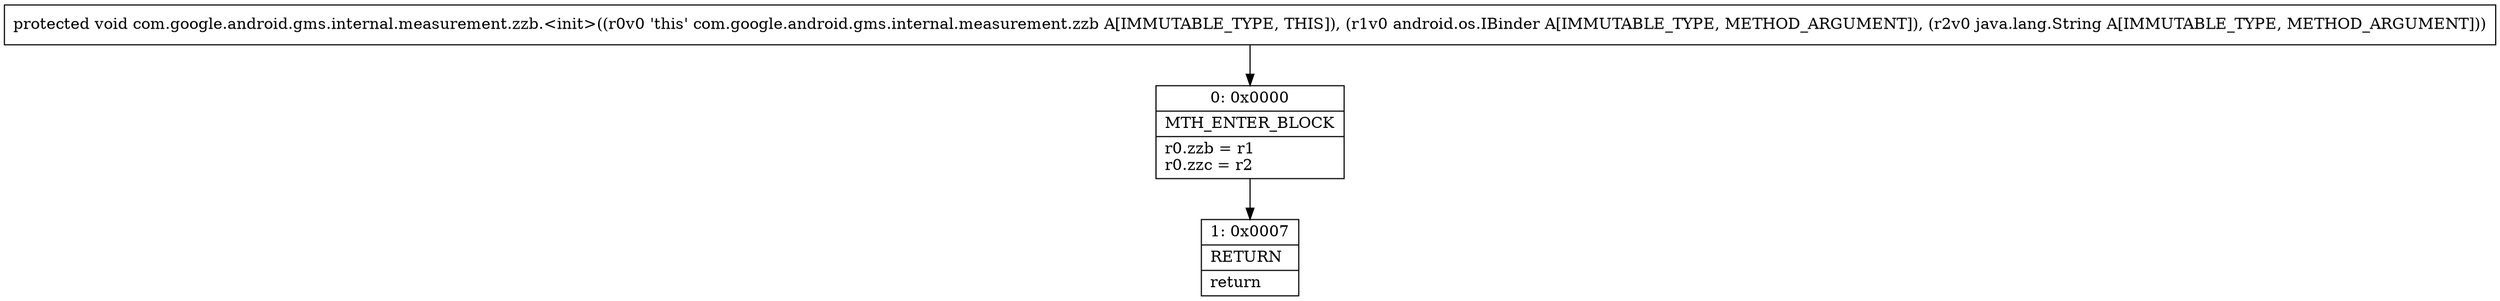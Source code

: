 digraph "CFG forcom.google.android.gms.internal.measurement.zzb.\<init\>(Landroid\/os\/IBinder;Ljava\/lang\/String;)V" {
Node_0 [shape=record,label="{0\:\ 0x0000|MTH_ENTER_BLOCK\l|r0.zzb = r1\lr0.zzc = r2\l}"];
Node_1 [shape=record,label="{1\:\ 0x0007|RETURN\l|return\l}"];
MethodNode[shape=record,label="{protected void com.google.android.gms.internal.measurement.zzb.\<init\>((r0v0 'this' com.google.android.gms.internal.measurement.zzb A[IMMUTABLE_TYPE, THIS]), (r1v0 android.os.IBinder A[IMMUTABLE_TYPE, METHOD_ARGUMENT]), (r2v0 java.lang.String A[IMMUTABLE_TYPE, METHOD_ARGUMENT])) }"];
MethodNode -> Node_0;
Node_0 -> Node_1;
}

